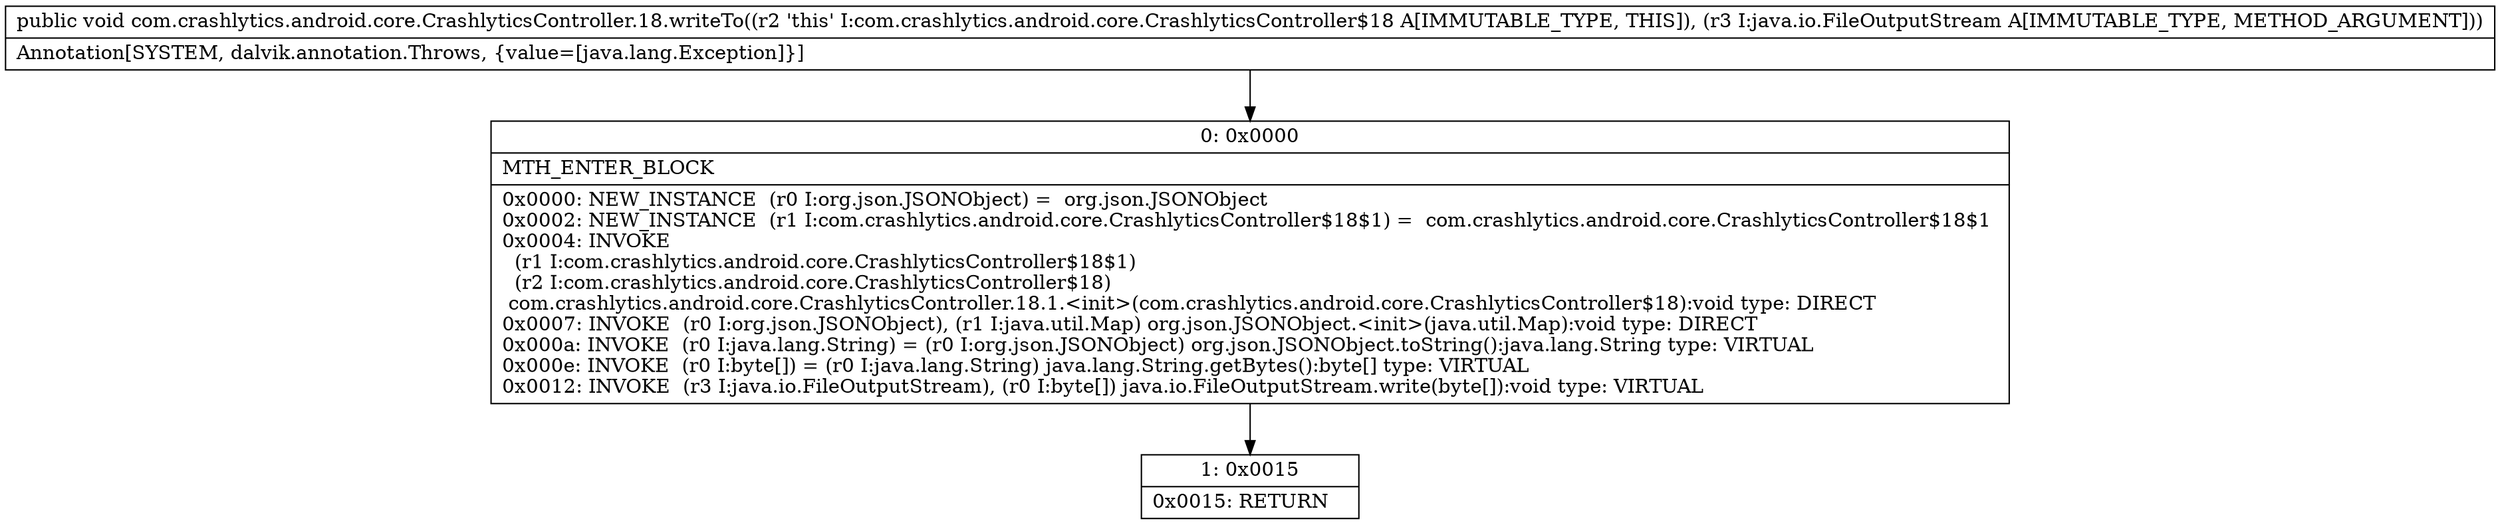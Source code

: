 digraph "CFG forcom.crashlytics.android.core.CrashlyticsController.18.writeTo(Ljava\/io\/FileOutputStream;)V" {
Node_0 [shape=record,label="{0\:\ 0x0000|MTH_ENTER_BLOCK\l|0x0000: NEW_INSTANCE  (r0 I:org.json.JSONObject) =  org.json.JSONObject \l0x0002: NEW_INSTANCE  (r1 I:com.crashlytics.android.core.CrashlyticsController$18$1) =  com.crashlytics.android.core.CrashlyticsController$18$1 \l0x0004: INVOKE  \l  (r1 I:com.crashlytics.android.core.CrashlyticsController$18$1)\l  (r2 I:com.crashlytics.android.core.CrashlyticsController$18)\l com.crashlytics.android.core.CrashlyticsController.18.1.\<init\>(com.crashlytics.android.core.CrashlyticsController$18):void type: DIRECT \l0x0007: INVOKE  (r0 I:org.json.JSONObject), (r1 I:java.util.Map) org.json.JSONObject.\<init\>(java.util.Map):void type: DIRECT \l0x000a: INVOKE  (r0 I:java.lang.String) = (r0 I:org.json.JSONObject) org.json.JSONObject.toString():java.lang.String type: VIRTUAL \l0x000e: INVOKE  (r0 I:byte[]) = (r0 I:java.lang.String) java.lang.String.getBytes():byte[] type: VIRTUAL \l0x0012: INVOKE  (r3 I:java.io.FileOutputStream), (r0 I:byte[]) java.io.FileOutputStream.write(byte[]):void type: VIRTUAL \l}"];
Node_1 [shape=record,label="{1\:\ 0x0015|0x0015: RETURN   \l}"];
MethodNode[shape=record,label="{public void com.crashlytics.android.core.CrashlyticsController.18.writeTo((r2 'this' I:com.crashlytics.android.core.CrashlyticsController$18 A[IMMUTABLE_TYPE, THIS]), (r3 I:java.io.FileOutputStream A[IMMUTABLE_TYPE, METHOD_ARGUMENT]))  | Annotation[SYSTEM, dalvik.annotation.Throws, \{value=[java.lang.Exception]\}]\l}"];
MethodNode -> Node_0;
Node_0 -> Node_1;
}

